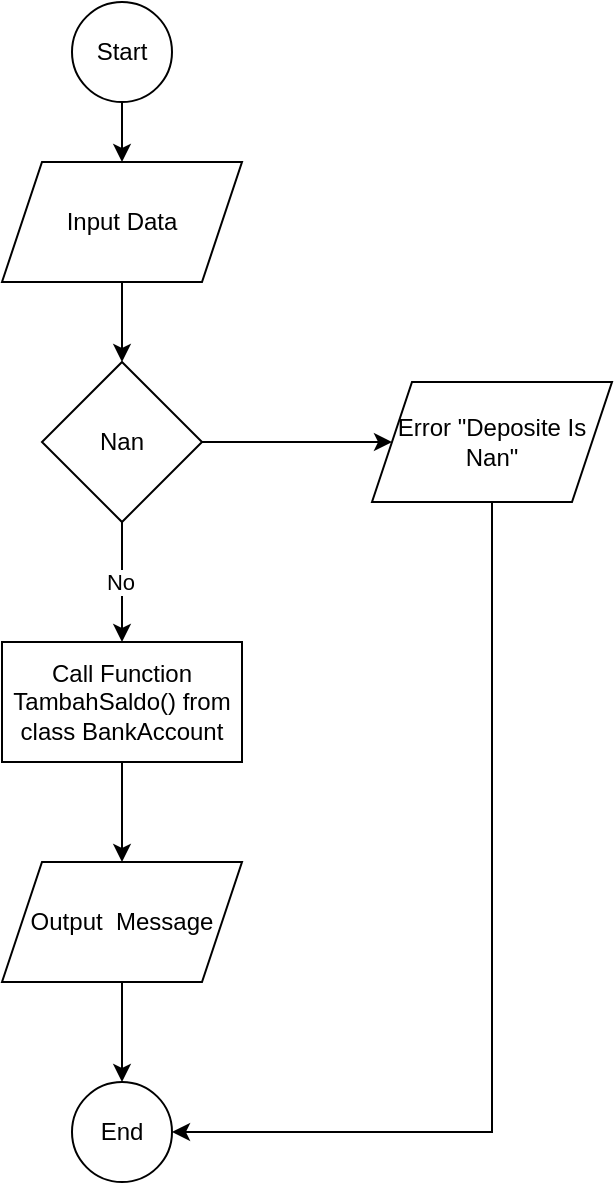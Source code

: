 <mxfile version="24.6.4" type="device">
  <diagram id="C5RBs43oDa-KdzZeNtuy" name="Page-1">
    <mxGraphModel dx="1035" dy="555" grid="1" gridSize="10" guides="1" tooltips="1" connect="1" arrows="1" fold="1" page="1" pageScale="1" pageWidth="827" pageHeight="1169" math="0" shadow="0">
      <root>
        <mxCell id="WIyWlLk6GJQsqaUBKTNV-0" />
        <mxCell id="WIyWlLk6GJQsqaUBKTNV-1" parent="WIyWlLk6GJQsqaUBKTNV-0" />
        <mxCell id="v3ytf863q92ejtqnGKcO-5" style="edgeStyle=orthogonalEdgeStyle;rounded=0;orthogonalLoop=1;jettySize=auto;html=1;exitX=0.5;exitY=1;exitDx=0;exitDy=0;entryX=0.5;entryY=0;entryDx=0;entryDy=0;" edge="1" parent="WIyWlLk6GJQsqaUBKTNV-1" source="v3ytf863q92ejtqnGKcO-0" target="v3ytf863q92ejtqnGKcO-3">
          <mxGeometry relative="1" as="geometry" />
        </mxCell>
        <mxCell id="v3ytf863q92ejtqnGKcO-0" value="Input Data" style="shape=parallelogram;perimeter=parallelogramPerimeter;whiteSpace=wrap;html=1;fixedSize=1;" vertex="1" parent="WIyWlLk6GJQsqaUBKTNV-1">
          <mxGeometry x="225" y="140" width="120" height="60" as="geometry" />
        </mxCell>
        <mxCell id="v3ytf863q92ejtqnGKcO-2" style="edgeStyle=orthogonalEdgeStyle;rounded=0;orthogonalLoop=1;jettySize=auto;html=1;exitX=0.5;exitY=1;exitDx=0;exitDy=0;entryX=0.5;entryY=0;entryDx=0;entryDy=0;" edge="1" parent="WIyWlLk6GJQsqaUBKTNV-1" source="v3ytf863q92ejtqnGKcO-1" target="v3ytf863q92ejtqnGKcO-0">
          <mxGeometry relative="1" as="geometry" />
        </mxCell>
        <mxCell id="v3ytf863q92ejtqnGKcO-1" value="Start" style="ellipse;whiteSpace=wrap;html=1;aspect=fixed;" vertex="1" parent="WIyWlLk6GJQsqaUBKTNV-1">
          <mxGeometry x="260" y="60" width="50" height="50" as="geometry" />
        </mxCell>
        <mxCell id="v3ytf863q92ejtqnGKcO-11" style="edgeStyle=orthogonalEdgeStyle;rounded=0;orthogonalLoop=1;jettySize=auto;html=1;exitX=0.5;exitY=1;exitDx=0;exitDy=0;entryX=0.5;entryY=0;entryDx=0;entryDy=0;" edge="1" parent="WIyWlLk6GJQsqaUBKTNV-1" source="v3ytf863q92ejtqnGKcO-3" target="v3ytf863q92ejtqnGKcO-10">
          <mxGeometry relative="1" as="geometry" />
        </mxCell>
        <mxCell id="v3ytf863q92ejtqnGKcO-12" value="No" style="edgeLabel;html=1;align=center;verticalAlign=middle;resizable=0;points=[];" vertex="1" connectable="0" parent="v3ytf863q92ejtqnGKcO-11">
          <mxGeometry y="-1" relative="1" as="geometry">
            <mxPoint as="offset" />
          </mxGeometry>
        </mxCell>
        <mxCell id="v3ytf863q92ejtqnGKcO-14" style="edgeStyle=orthogonalEdgeStyle;rounded=0;orthogonalLoop=1;jettySize=auto;html=1;exitX=1;exitY=0.5;exitDx=0;exitDy=0;entryX=0;entryY=0.5;entryDx=0;entryDy=0;" edge="1" parent="WIyWlLk6GJQsqaUBKTNV-1" source="v3ytf863q92ejtqnGKcO-3" target="v3ytf863q92ejtqnGKcO-13">
          <mxGeometry relative="1" as="geometry" />
        </mxCell>
        <mxCell id="v3ytf863q92ejtqnGKcO-3" value="Nan" style="rhombus;whiteSpace=wrap;html=1;" vertex="1" parent="WIyWlLk6GJQsqaUBKTNV-1">
          <mxGeometry x="245" y="240" width="80" height="80" as="geometry" />
        </mxCell>
        <mxCell id="v3ytf863q92ejtqnGKcO-6" value="End" style="ellipse;whiteSpace=wrap;html=1;aspect=fixed;" vertex="1" parent="WIyWlLk6GJQsqaUBKTNV-1">
          <mxGeometry x="260" y="600" width="50" height="50" as="geometry" />
        </mxCell>
        <mxCell id="v3ytf863q92ejtqnGKcO-17" style="edgeStyle=orthogonalEdgeStyle;rounded=0;orthogonalLoop=1;jettySize=auto;html=1;exitX=0.5;exitY=1;exitDx=0;exitDy=0;entryX=0.5;entryY=0;entryDx=0;entryDy=0;" edge="1" parent="WIyWlLk6GJQsqaUBKTNV-1" source="v3ytf863q92ejtqnGKcO-10" target="v3ytf863q92ejtqnGKcO-16">
          <mxGeometry relative="1" as="geometry" />
        </mxCell>
        <mxCell id="v3ytf863q92ejtqnGKcO-10" value="Call Function TambahSaldo() from class BankAccount" style="rounded=0;whiteSpace=wrap;html=1;" vertex="1" parent="WIyWlLk6GJQsqaUBKTNV-1">
          <mxGeometry x="225" y="380" width="120" height="60" as="geometry" />
        </mxCell>
        <mxCell id="v3ytf863q92ejtqnGKcO-15" style="edgeStyle=orthogonalEdgeStyle;rounded=0;orthogonalLoop=1;jettySize=auto;html=1;exitX=0.5;exitY=1;exitDx=0;exitDy=0;entryX=1;entryY=0.5;entryDx=0;entryDy=0;" edge="1" parent="WIyWlLk6GJQsqaUBKTNV-1" source="v3ytf863q92ejtqnGKcO-13" target="v3ytf863q92ejtqnGKcO-6">
          <mxGeometry relative="1" as="geometry" />
        </mxCell>
        <mxCell id="v3ytf863q92ejtqnGKcO-13" value="Error &quot;Deposite Is Nan&quot;" style="shape=parallelogram;perimeter=parallelogramPerimeter;whiteSpace=wrap;html=1;fixedSize=1;" vertex="1" parent="WIyWlLk6GJQsqaUBKTNV-1">
          <mxGeometry x="410" y="250" width="120" height="60" as="geometry" />
        </mxCell>
        <mxCell id="v3ytf863q92ejtqnGKcO-18" style="edgeStyle=orthogonalEdgeStyle;rounded=0;orthogonalLoop=1;jettySize=auto;html=1;exitX=0.5;exitY=1;exitDx=0;exitDy=0;entryX=0.5;entryY=0;entryDx=0;entryDy=0;" edge="1" parent="WIyWlLk6GJQsqaUBKTNV-1" source="v3ytf863q92ejtqnGKcO-16" target="v3ytf863q92ejtqnGKcO-6">
          <mxGeometry relative="1" as="geometry" />
        </mxCell>
        <mxCell id="v3ytf863q92ejtqnGKcO-16" value="Output&amp;nbsp; Message" style="shape=parallelogram;perimeter=parallelogramPerimeter;whiteSpace=wrap;html=1;fixedSize=1;" vertex="1" parent="WIyWlLk6GJQsqaUBKTNV-1">
          <mxGeometry x="225" y="490" width="120" height="60" as="geometry" />
        </mxCell>
      </root>
    </mxGraphModel>
  </diagram>
</mxfile>
